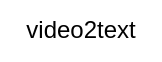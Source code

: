 <mxfile version="21.1.2" type="github">
  <diagram name="第 1 页" id="AwXz4Nw7xv6Vq-bA4FQ1">
    <mxGraphModel dx="1077" dy="621" grid="1" gridSize="10" guides="1" tooltips="1" connect="1" arrows="1" fold="1" page="1" pageScale="1" pageWidth="827" pageHeight="1169" math="0" shadow="0">
      <root>
        <mxCell id="0" />
        <mxCell id="1" parent="0" />
        <mxCell id="eo-mEtd6LD_JpRC0s-ml-1" value="video2text" style="text;html=1;align=center;verticalAlign=middle;resizable=0;points=[];autosize=1;strokeColor=none;fillColor=none;" vertex="1" parent="1">
          <mxGeometry x="80" y="240" width="80" height="30" as="geometry" />
        </mxCell>
      </root>
    </mxGraphModel>
  </diagram>
</mxfile>
